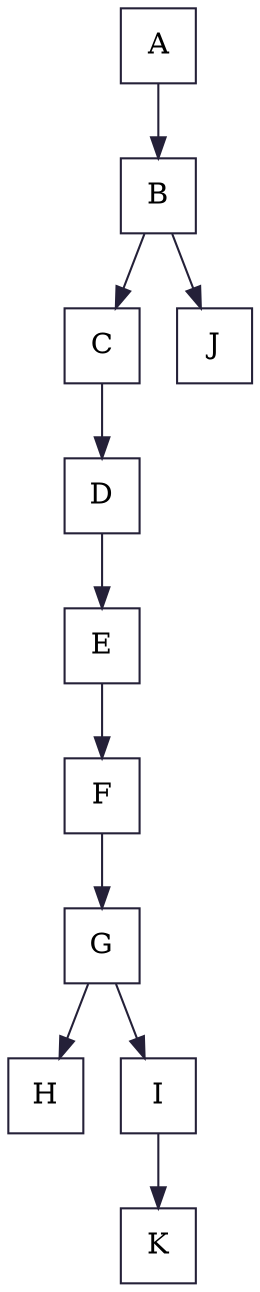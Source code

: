 digraph G {
    graph[color="#242038"]
    node[color="#242038", shape=square]
    edge[color="#242038"]
    A->B
    B->C
    C->D
    D->E
    E->F
    F->G
    G->H
    G->I
    B->J
    I->K
}
